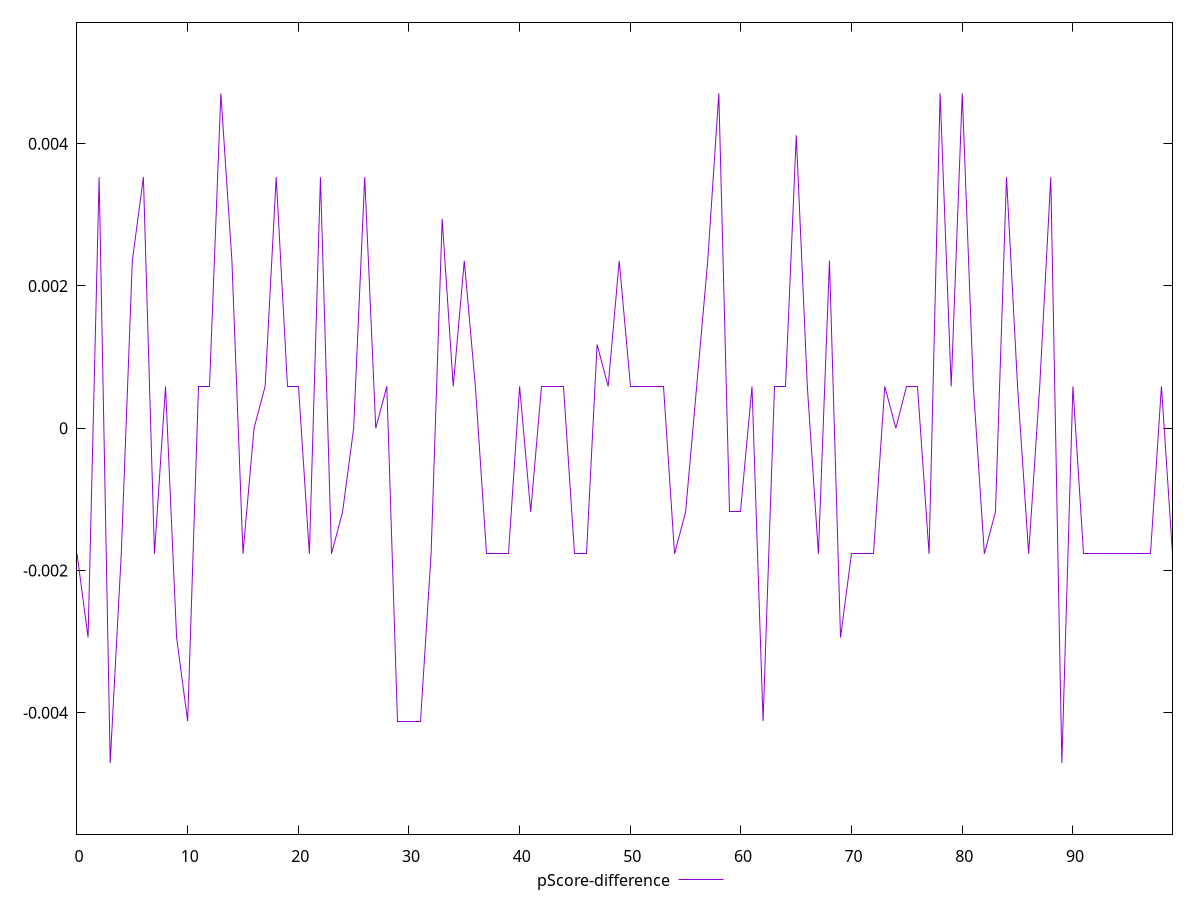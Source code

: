 reset

$pScoreDifference <<EOF
0 -0.001764705882352946
1 -0.002941176470588225
2 0.0035294117647058365
3 -0.004705882352941171
4 -0.001764705882352946
5 0.0023529411764705577
6 0.0035294117647058365
7 -0.001764705882352946
8 0.0005882352941176117
9 -0.002941176470588225
10 -0.004117647058823559
11 0.0005882352941176117
12 0.0005882352941176117
13 0.004705882352941115
14 0.0023529411764705577
15 -0.001764705882352946
16 0
17 0.0005882352941176117
18 0.0035294117647058365
19 0.0005882352941176117
20 0.0005882352941176117
21 -0.0017647058823530015
22 0.0035294117647058365
23 -0.001764705882352946
24 -0.0011764705882352788
25 0
26 0.0035294117647058365
27 0
28 0.0005882352941176117
29 -0.004117647058823504
30 -0.004117647058823504
31 -0.004117647058823504
32 -0.001764705882352946
33 0.002941176470588225
34 0.0005882352941176117
35 0.0023529411764705577
36 0.0005882352941176117
37 -0.001764705882352946
38 -0.001764705882352946
39 -0.0017647058823530015
40 0.0005882352941176117
41 -0.0011764705882352788
42 0.0005882352941176117
43 0.0005882352941176117
44 0.0005882352941176117
45 -0.001764705882352946
46 -0.001764705882352946
47 0.0011764705882352233
48 0.0005882352941176117
49 0.0023529411764705577
50 0.0005882352941176117
51 0.0005882352941176117
52 0.0005882352941176117
53 0.0005882352941176117
54 -0.001764705882352946
55 -0.0011764705882352788
56 0.0005882352941176117
57 0.0023529411764705577
58 0.004705882352941115
59 -0.0011764705882352788
60 -0.0011764705882352788
61 0.0005882352941176117
62 -0.004117647058823559
63 0.0005882352941176117
64 0.0005882352941176117
65 0.004117647058823504
66 0.0005882352941176117
67 -0.001764705882352946
68 0.0023529411764705577
69 -0.002941176470588225
70 -0.001764705882352946
71 -0.001764705882352946
72 -0.001764705882352946
73 0.0005882352941176117
74 0
75 0.0005882352941176117
76 0.0005882352941176117
77 -0.001764705882352946
78 0.004705882352941115
79 0.0005882352941176117
80 0.004705882352941115
81 0.0005882352941176117
82 -0.001764705882352946
83 -0.0011764705882352788
84 0.0035294117647058365
85 0.0005882352941176117
86 -0.001764705882352946
87 0.0005882352941176117
88 0.0035294117647058365
89 -0.004705882352941171
90 0.0005882352941176117
91 -0.001764705882352946
92 -0.001764705882352946
93 -0.001764705882352946
94 -0.001764705882352946
95 -0.001764705882352946
96 -0.001764705882352946
97 -0.001764705882352946
98 0.0005882352941176117
99 -0.001764705882352946
EOF

set key outside below
set xrange [0:99]
set yrange [-0.005705882352941171:0.005705882352941115]
set trange [-0.005705882352941171:0.005705882352941115]
set terminal svg size 640, 500 enhanced background rgb 'white'
set output "report_00017_2021-02-10T15-08-03.406Z/uses-text-compression/samples/pages+cached+noadtech/pScore-difference/values.svg"

plot $pScoreDifference title "pScore-difference" with line

reset
